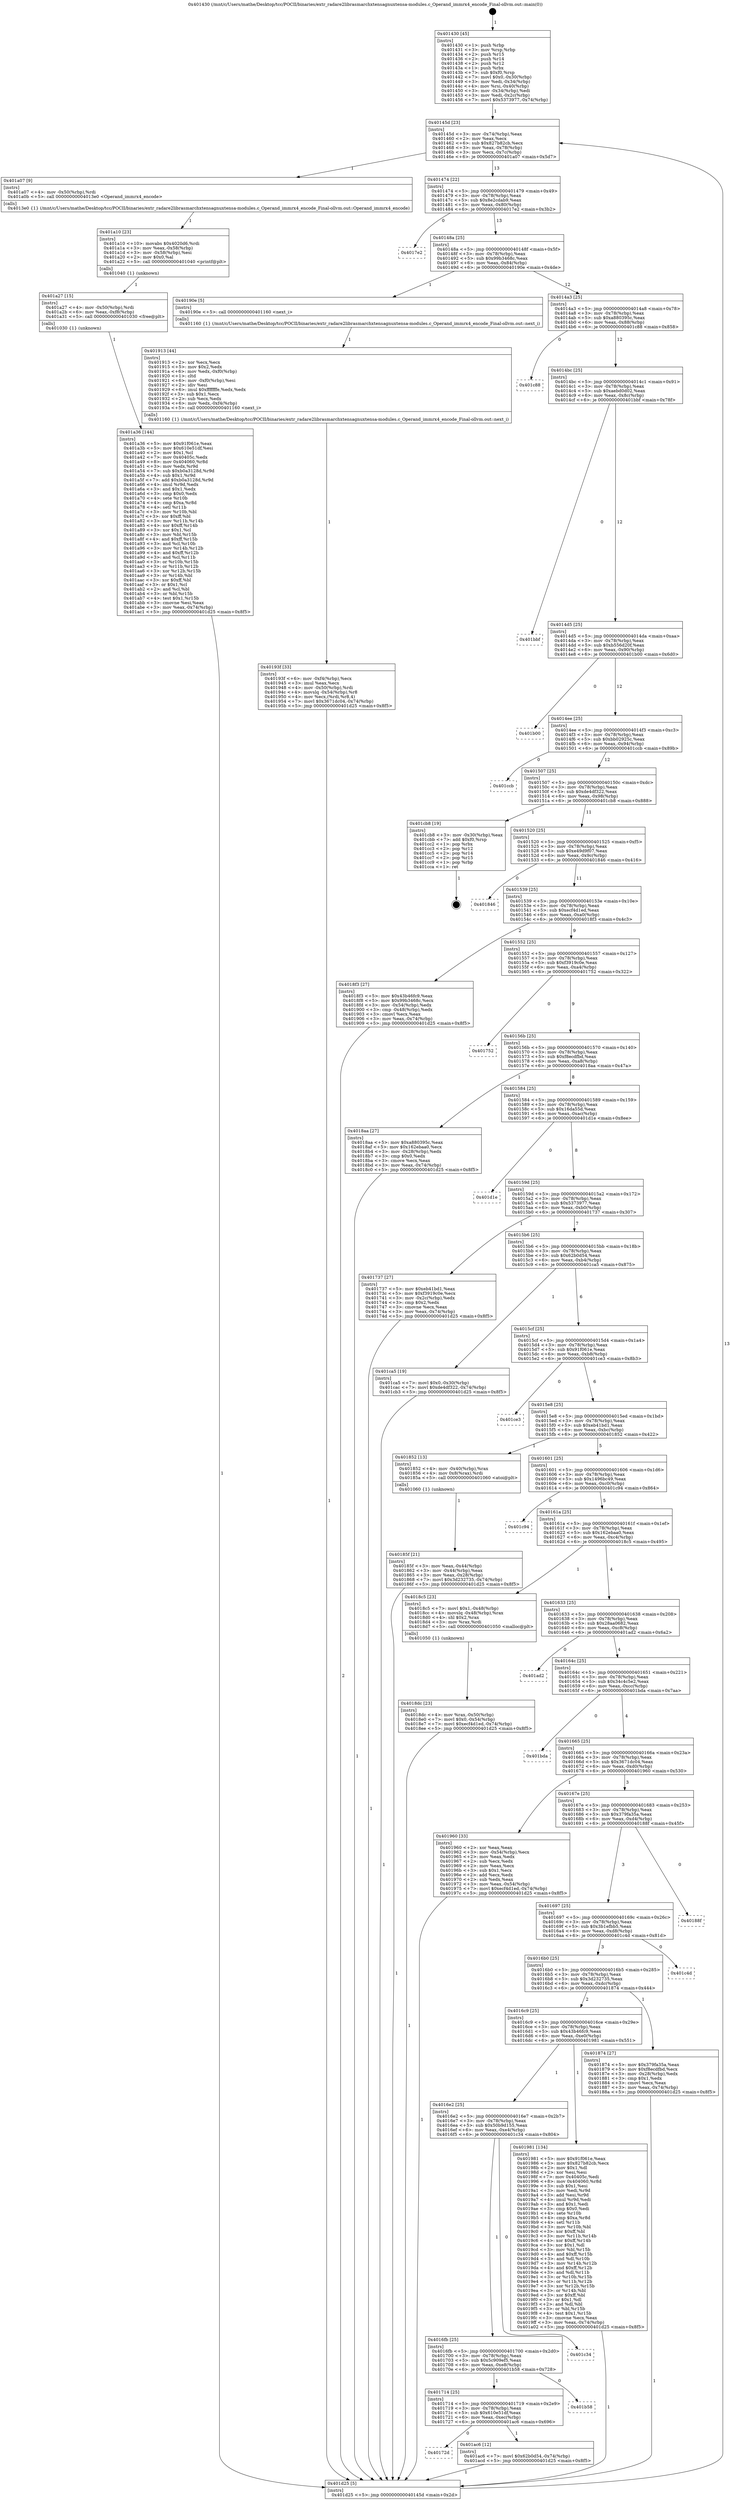 digraph "0x401430" {
  label = "0x401430 (/mnt/c/Users/mathe/Desktop/tcc/POCII/binaries/extr_radare2librasmarchxtensagnuxtensa-modules.c_Operand_immrx4_encode_Final-ollvm.out::main(0))"
  labelloc = "t"
  node[shape=record]

  Entry [label="",width=0.3,height=0.3,shape=circle,fillcolor=black,style=filled]
  "0x40145d" [label="{
     0x40145d [23]\l
     | [instrs]\l
     &nbsp;&nbsp;0x40145d \<+3\>: mov -0x74(%rbp),%eax\l
     &nbsp;&nbsp;0x401460 \<+2\>: mov %eax,%ecx\l
     &nbsp;&nbsp;0x401462 \<+6\>: sub $0x827b82cb,%ecx\l
     &nbsp;&nbsp;0x401468 \<+3\>: mov %eax,-0x78(%rbp)\l
     &nbsp;&nbsp;0x40146b \<+3\>: mov %ecx,-0x7c(%rbp)\l
     &nbsp;&nbsp;0x40146e \<+6\>: je 0000000000401a07 \<main+0x5d7\>\l
  }"]
  "0x401a07" [label="{
     0x401a07 [9]\l
     | [instrs]\l
     &nbsp;&nbsp;0x401a07 \<+4\>: mov -0x50(%rbp),%rdi\l
     &nbsp;&nbsp;0x401a0b \<+5\>: call 00000000004013e0 \<Operand_immrx4_encode\>\l
     | [calls]\l
     &nbsp;&nbsp;0x4013e0 \{1\} (/mnt/c/Users/mathe/Desktop/tcc/POCII/binaries/extr_radare2librasmarchxtensagnuxtensa-modules.c_Operand_immrx4_encode_Final-ollvm.out::Operand_immrx4_encode)\l
  }"]
  "0x401474" [label="{
     0x401474 [22]\l
     | [instrs]\l
     &nbsp;&nbsp;0x401474 \<+5\>: jmp 0000000000401479 \<main+0x49\>\l
     &nbsp;&nbsp;0x401479 \<+3\>: mov -0x78(%rbp),%eax\l
     &nbsp;&nbsp;0x40147c \<+5\>: sub $0x8e2cdab9,%eax\l
     &nbsp;&nbsp;0x401481 \<+3\>: mov %eax,-0x80(%rbp)\l
     &nbsp;&nbsp;0x401484 \<+6\>: je 00000000004017e2 \<main+0x3b2\>\l
  }"]
  Exit [label="",width=0.3,height=0.3,shape=circle,fillcolor=black,style=filled,peripheries=2]
  "0x4017e2" [label="{
     0x4017e2\l
  }", style=dashed]
  "0x40148a" [label="{
     0x40148a [25]\l
     | [instrs]\l
     &nbsp;&nbsp;0x40148a \<+5\>: jmp 000000000040148f \<main+0x5f\>\l
     &nbsp;&nbsp;0x40148f \<+3\>: mov -0x78(%rbp),%eax\l
     &nbsp;&nbsp;0x401492 \<+5\>: sub $0x99b3468c,%eax\l
     &nbsp;&nbsp;0x401497 \<+6\>: mov %eax,-0x84(%rbp)\l
     &nbsp;&nbsp;0x40149d \<+6\>: je 000000000040190e \<main+0x4de\>\l
  }"]
  "0x40172d" [label="{
     0x40172d\l
  }", style=dashed]
  "0x40190e" [label="{
     0x40190e [5]\l
     | [instrs]\l
     &nbsp;&nbsp;0x40190e \<+5\>: call 0000000000401160 \<next_i\>\l
     | [calls]\l
     &nbsp;&nbsp;0x401160 \{1\} (/mnt/c/Users/mathe/Desktop/tcc/POCII/binaries/extr_radare2librasmarchxtensagnuxtensa-modules.c_Operand_immrx4_encode_Final-ollvm.out::next_i)\l
  }"]
  "0x4014a3" [label="{
     0x4014a3 [25]\l
     | [instrs]\l
     &nbsp;&nbsp;0x4014a3 \<+5\>: jmp 00000000004014a8 \<main+0x78\>\l
     &nbsp;&nbsp;0x4014a8 \<+3\>: mov -0x78(%rbp),%eax\l
     &nbsp;&nbsp;0x4014ab \<+5\>: sub $0xa880395c,%eax\l
     &nbsp;&nbsp;0x4014b0 \<+6\>: mov %eax,-0x88(%rbp)\l
     &nbsp;&nbsp;0x4014b6 \<+6\>: je 0000000000401c88 \<main+0x858\>\l
  }"]
  "0x401ac6" [label="{
     0x401ac6 [12]\l
     | [instrs]\l
     &nbsp;&nbsp;0x401ac6 \<+7\>: movl $0x62b0d54,-0x74(%rbp)\l
     &nbsp;&nbsp;0x401acd \<+5\>: jmp 0000000000401d25 \<main+0x8f5\>\l
  }"]
  "0x401c88" [label="{
     0x401c88\l
  }", style=dashed]
  "0x4014bc" [label="{
     0x4014bc [25]\l
     | [instrs]\l
     &nbsp;&nbsp;0x4014bc \<+5\>: jmp 00000000004014c1 \<main+0x91\>\l
     &nbsp;&nbsp;0x4014c1 \<+3\>: mov -0x78(%rbp),%eax\l
     &nbsp;&nbsp;0x4014c4 \<+5\>: sub $0xaebd0d02,%eax\l
     &nbsp;&nbsp;0x4014c9 \<+6\>: mov %eax,-0x8c(%rbp)\l
     &nbsp;&nbsp;0x4014cf \<+6\>: je 0000000000401bbf \<main+0x78f\>\l
  }"]
  "0x401714" [label="{
     0x401714 [25]\l
     | [instrs]\l
     &nbsp;&nbsp;0x401714 \<+5\>: jmp 0000000000401719 \<main+0x2e9\>\l
     &nbsp;&nbsp;0x401719 \<+3\>: mov -0x78(%rbp),%eax\l
     &nbsp;&nbsp;0x40171c \<+5\>: sub $0x610e51df,%eax\l
     &nbsp;&nbsp;0x401721 \<+6\>: mov %eax,-0xec(%rbp)\l
     &nbsp;&nbsp;0x401727 \<+6\>: je 0000000000401ac6 \<main+0x696\>\l
  }"]
  "0x401bbf" [label="{
     0x401bbf\l
  }", style=dashed]
  "0x4014d5" [label="{
     0x4014d5 [25]\l
     | [instrs]\l
     &nbsp;&nbsp;0x4014d5 \<+5\>: jmp 00000000004014da \<main+0xaa\>\l
     &nbsp;&nbsp;0x4014da \<+3\>: mov -0x78(%rbp),%eax\l
     &nbsp;&nbsp;0x4014dd \<+5\>: sub $0xb556d20f,%eax\l
     &nbsp;&nbsp;0x4014e2 \<+6\>: mov %eax,-0x90(%rbp)\l
     &nbsp;&nbsp;0x4014e8 \<+6\>: je 0000000000401b00 \<main+0x6d0\>\l
  }"]
  "0x401b58" [label="{
     0x401b58\l
  }", style=dashed]
  "0x401b00" [label="{
     0x401b00\l
  }", style=dashed]
  "0x4014ee" [label="{
     0x4014ee [25]\l
     | [instrs]\l
     &nbsp;&nbsp;0x4014ee \<+5\>: jmp 00000000004014f3 \<main+0xc3\>\l
     &nbsp;&nbsp;0x4014f3 \<+3\>: mov -0x78(%rbp),%eax\l
     &nbsp;&nbsp;0x4014f6 \<+5\>: sub $0xbb02925c,%eax\l
     &nbsp;&nbsp;0x4014fb \<+6\>: mov %eax,-0x94(%rbp)\l
     &nbsp;&nbsp;0x401501 \<+6\>: je 0000000000401ccb \<main+0x89b\>\l
  }"]
  "0x4016fb" [label="{
     0x4016fb [25]\l
     | [instrs]\l
     &nbsp;&nbsp;0x4016fb \<+5\>: jmp 0000000000401700 \<main+0x2d0\>\l
     &nbsp;&nbsp;0x401700 \<+3\>: mov -0x78(%rbp),%eax\l
     &nbsp;&nbsp;0x401703 \<+5\>: sub $0x5c909ef5,%eax\l
     &nbsp;&nbsp;0x401708 \<+6\>: mov %eax,-0xe8(%rbp)\l
     &nbsp;&nbsp;0x40170e \<+6\>: je 0000000000401b58 \<main+0x728\>\l
  }"]
  "0x401ccb" [label="{
     0x401ccb\l
  }", style=dashed]
  "0x401507" [label="{
     0x401507 [25]\l
     | [instrs]\l
     &nbsp;&nbsp;0x401507 \<+5\>: jmp 000000000040150c \<main+0xdc\>\l
     &nbsp;&nbsp;0x40150c \<+3\>: mov -0x78(%rbp),%eax\l
     &nbsp;&nbsp;0x40150f \<+5\>: sub $0xde4df322,%eax\l
     &nbsp;&nbsp;0x401514 \<+6\>: mov %eax,-0x98(%rbp)\l
     &nbsp;&nbsp;0x40151a \<+6\>: je 0000000000401cb8 \<main+0x888\>\l
  }"]
  "0x401c34" [label="{
     0x401c34\l
  }", style=dashed]
  "0x401cb8" [label="{
     0x401cb8 [19]\l
     | [instrs]\l
     &nbsp;&nbsp;0x401cb8 \<+3\>: mov -0x30(%rbp),%eax\l
     &nbsp;&nbsp;0x401cbb \<+7\>: add $0xf0,%rsp\l
     &nbsp;&nbsp;0x401cc2 \<+1\>: pop %rbx\l
     &nbsp;&nbsp;0x401cc3 \<+2\>: pop %r12\l
     &nbsp;&nbsp;0x401cc5 \<+2\>: pop %r14\l
     &nbsp;&nbsp;0x401cc7 \<+2\>: pop %r15\l
     &nbsp;&nbsp;0x401cc9 \<+1\>: pop %rbp\l
     &nbsp;&nbsp;0x401cca \<+1\>: ret\l
  }"]
  "0x401520" [label="{
     0x401520 [25]\l
     | [instrs]\l
     &nbsp;&nbsp;0x401520 \<+5\>: jmp 0000000000401525 \<main+0xf5\>\l
     &nbsp;&nbsp;0x401525 \<+3\>: mov -0x78(%rbp),%eax\l
     &nbsp;&nbsp;0x401528 \<+5\>: sub $0xe49d9f07,%eax\l
     &nbsp;&nbsp;0x40152d \<+6\>: mov %eax,-0x9c(%rbp)\l
     &nbsp;&nbsp;0x401533 \<+6\>: je 0000000000401846 \<main+0x416\>\l
  }"]
  "0x401a36" [label="{
     0x401a36 [144]\l
     | [instrs]\l
     &nbsp;&nbsp;0x401a36 \<+5\>: mov $0x91f061e,%eax\l
     &nbsp;&nbsp;0x401a3b \<+5\>: mov $0x610e51df,%esi\l
     &nbsp;&nbsp;0x401a40 \<+2\>: mov $0x1,%cl\l
     &nbsp;&nbsp;0x401a42 \<+7\>: mov 0x40405c,%edx\l
     &nbsp;&nbsp;0x401a49 \<+8\>: mov 0x404060,%r8d\l
     &nbsp;&nbsp;0x401a51 \<+3\>: mov %edx,%r9d\l
     &nbsp;&nbsp;0x401a54 \<+7\>: sub $0xb0a3128d,%r9d\l
     &nbsp;&nbsp;0x401a5b \<+4\>: sub $0x1,%r9d\l
     &nbsp;&nbsp;0x401a5f \<+7\>: add $0xb0a3128d,%r9d\l
     &nbsp;&nbsp;0x401a66 \<+4\>: imul %r9d,%edx\l
     &nbsp;&nbsp;0x401a6a \<+3\>: and $0x1,%edx\l
     &nbsp;&nbsp;0x401a6d \<+3\>: cmp $0x0,%edx\l
     &nbsp;&nbsp;0x401a70 \<+4\>: sete %r10b\l
     &nbsp;&nbsp;0x401a74 \<+4\>: cmp $0xa,%r8d\l
     &nbsp;&nbsp;0x401a78 \<+4\>: setl %r11b\l
     &nbsp;&nbsp;0x401a7c \<+3\>: mov %r10b,%bl\l
     &nbsp;&nbsp;0x401a7f \<+3\>: xor $0xff,%bl\l
     &nbsp;&nbsp;0x401a82 \<+3\>: mov %r11b,%r14b\l
     &nbsp;&nbsp;0x401a85 \<+4\>: xor $0xff,%r14b\l
     &nbsp;&nbsp;0x401a89 \<+3\>: xor $0x1,%cl\l
     &nbsp;&nbsp;0x401a8c \<+3\>: mov %bl,%r15b\l
     &nbsp;&nbsp;0x401a8f \<+4\>: and $0xff,%r15b\l
     &nbsp;&nbsp;0x401a93 \<+3\>: and %cl,%r10b\l
     &nbsp;&nbsp;0x401a96 \<+3\>: mov %r14b,%r12b\l
     &nbsp;&nbsp;0x401a99 \<+4\>: and $0xff,%r12b\l
     &nbsp;&nbsp;0x401a9d \<+3\>: and %cl,%r11b\l
     &nbsp;&nbsp;0x401aa0 \<+3\>: or %r10b,%r15b\l
     &nbsp;&nbsp;0x401aa3 \<+3\>: or %r11b,%r12b\l
     &nbsp;&nbsp;0x401aa6 \<+3\>: xor %r12b,%r15b\l
     &nbsp;&nbsp;0x401aa9 \<+3\>: or %r14b,%bl\l
     &nbsp;&nbsp;0x401aac \<+3\>: xor $0xff,%bl\l
     &nbsp;&nbsp;0x401aaf \<+3\>: or $0x1,%cl\l
     &nbsp;&nbsp;0x401ab2 \<+2\>: and %cl,%bl\l
     &nbsp;&nbsp;0x401ab4 \<+3\>: or %bl,%r15b\l
     &nbsp;&nbsp;0x401ab7 \<+4\>: test $0x1,%r15b\l
     &nbsp;&nbsp;0x401abb \<+3\>: cmovne %esi,%eax\l
     &nbsp;&nbsp;0x401abe \<+3\>: mov %eax,-0x74(%rbp)\l
     &nbsp;&nbsp;0x401ac1 \<+5\>: jmp 0000000000401d25 \<main+0x8f5\>\l
  }"]
  "0x401846" [label="{
     0x401846\l
  }", style=dashed]
  "0x401539" [label="{
     0x401539 [25]\l
     | [instrs]\l
     &nbsp;&nbsp;0x401539 \<+5\>: jmp 000000000040153e \<main+0x10e\>\l
     &nbsp;&nbsp;0x40153e \<+3\>: mov -0x78(%rbp),%eax\l
     &nbsp;&nbsp;0x401541 \<+5\>: sub $0xecf4d1ed,%eax\l
     &nbsp;&nbsp;0x401546 \<+6\>: mov %eax,-0xa0(%rbp)\l
     &nbsp;&nbsp;0x40154c \<+6\>: je 00000000004018f3 \<main+0x4c3\>\l
  }"]
  "0x401a27" [label="{
     0x401a27 [15]\l
     | [instrs]\l
     &nbsp;&nbsp;0x401a27 \<+4\>: mov -0x50(%rbp),%rdi\l
     &nbsp;&nbsp;0x401a2b \<+6\>: mov %eax,-0xf8(%rbp)\l
     &nbsp;&nbsp;0x401a31 \<+5\>: call 0000000000401030 \<free@plt\>\l
     | [calls]\l
     &nbsp;&nbsp;0x401030 \{1\} (unknown)\l
  }"]
  "0x4018f3" [label="{
     0x4018f3 [27]\l
     | [instrs]\l
     &nbsp;&nbsp;0x4018f3 \<+5\>: mov $0x43b46fc9,%eax\l
     &nbsp;&nbsp;0x4018f8 \<+5\>: mov $0x99b3468c,%ecx\l
     &nbsp;&nbsp;0x4018fd \<+3\>: mov -0x54(%rbp),%edx\l
     &nbsp;&nbsp;0x401900 \<+3\>: cmp -0x48(%rbp),%edx\l
     &nbsp;&nbsp;0x401903 \<+3\>: cmovl %ecx,%eax\l
     &nbsp;&nbsp;0x401906 \<+3\>: mov %eax,-0x74(%rbp)\l
     &nbsp;&nbsp;0x401909 \<+5\>: jmp 0000000000401d25 \<main+0x8f5\>\l
  }"]
  "0x401552" [label="{
     0x401552 [25]\l
     | [instrs]\l
     &nbsp;&nbsp;0x401552 \<+5\>: jmp 0000000000401557 \<main+0x127\>\l
     &nbsp;&nbsp;0x401557 \<+3\>: mov -0x78(%rbp),%eax\l
     &nbsp;&nbsp;0x40155a \<+5\>: sub $0xf3919c0e,%eax\l
     &nbsp;&nbsp;0x40155f \<+6\>: mov %eax,-0xa4(%rbp)\l
     &nbsp;&nbsp;0x401565 \<+6\>: je 0000000000401752 \<main+0x322\>\l
  }"]
  "0x401a10" [label="{
     0x401a10 [23]\l
     | [instrs]\l
     &nbsp;&nbsp;0x401a10 \<+10\>: movabs $0x4020d6,%rdi\l
     &nbsp;&nbsp;0x401a1a \<+3\>: mov %eax,-0x58(%rbp)\l
     &nbsp;&nbsp;0x401a1d \<+3\>: mov -0x58(%rbp),%esi\l
     &nbsp;&nbsp;0x401a20 \<+2\>: mov $0x0,%al\l
     &nbsp;&nbsp;0x401a22 \<+5\>: call 0000000000401040 \<printf@plt\>\l
     | [calls]\l
     &nbsp;&nbsp;0x401040 \{1\} (unknown)\l
  }"]
  "0x401752" [label="{
     0x401752\l
  }", style=dashed]
  "0x40156b" [label="{
     0x40156b [25]\l
     | [instrs]\l
     &nbsp;&nbsp;0x40156b \<+5\>: jmp 0000000000401570 \<main+0x140\>\l
     &nbsp;&nbsp;0x401570 \<+3\>: mov -0x78(%rbp),%eax\l
     &nbsp;&nbsp;0x401573 \<+5\>: sub $0xf8ecdfbd,%eax\l
     &nbsp;&nbsp;0x401578 \<+6\>: mov %eax,-0xa8(%rbp)\l
     &nbsp;&nbsp;0x40157e \<+6\>: je 00000000004018aa \<main+0x47a\>\l
  }"]
  "0x4016e2" [label="{
     0x4016e2 [25]\l
     | [instrs]\l
     &nbsp;&nbsp;0x4016e2 \<+5\>: jmp 00000000004016e7 \<main+0x2b7\>\l
     &nbsp;&nbsp;0x4016e7 \<+3\>: mov -0x78(%rbp),%eax\l
     &nbsp;&nbsp;0x4016ea \<+5\>: sub $0x50b9d155,%eax\l
     &nbsp;&nbsp;0x4016ef \<+6\>: mov %eax,-0xe4(%rbp)\l
     &nbsp;&nbsp;0x4016f5 \<+6\>: je 0000000000401c34 \<main+0x804\>\l
  }"]
  "0x4018aa" [label="{
     0x4018aa [27]\l
     | [instrs]\l
     &nbsp;&nbsp;0x4018aa \<+5\>: mov $0xa880395c,%eax\l
     &nbsp;&nbsp;0x4018af \<+5\>: mov $0x162ebaa0,%ecx\l
     &nbsp;&nbsp;0x4018b4 \<+3\>: mov -0x28(%rbp),%edx\l
     &nbsp;&nbsp;0x4018b7 \<+3\>: cmp $0x0,%edx\l
     &nbsp;&nbsp;0x4018ba \<+3\>: cmove %ecx,%eax\l
     &nbsp;&nbsp;0x4018bd \<+3\>: mov %eax,-0x74(%rbp)\l
     &nbsp;&nbsp;0x4018c0 \<+5\>: jmp 0000000000401d25 \<main+0x8f5\>\l
  }"]
  "0x401584" [label="{
     0x401584 [25]\l
     | [instrs]\l
     &nbsp;&nbsp;0x401584 \<+5\>: jmp 0000000000401589 \<main+0x159\>\l
     &nbsp;&nbsp;0x401589 \<+3\>: mov -0x78(%rbp),%eax\l
     &nbsp;&nbsp;0x40158c \<+5\>: sub $0x16da55d,%eax\l
     &nbsp;&nbsp;0x401591 \<+6\>: mov %eax,-0xac(%rbp)\l
     &nbsp;&nbsp;0x401597 \<+6\>: je 0000000000401d1e \<main+0x8ee\>\l
  }"]
  "0x401981" [label="{
     0x401981 [134]\l
     | [instrs]\l
     &nbsp;&nbsp;0x401981 \<+5\>: mov $0x91f061e,%eax\l
     &nbsp;&nbsp;0x401986 \<+5\>: mov $0x827b82cb,%ecx\l
     &nbsp;&nbsp;0x40198b \<+2\>: mov $0x1,%dl\l
     &nbsp;&nbsp;0x40198d \<+2\>: xor %esi,%esi\l
     &nbsp;&nbsp;0x40198f \<+7\>: mov 0x40405c,%edi\l
     &nbsp;&nbsp;0x401996 \<+8\>: mov 0x404060,%r8d\l
     &nbsp;&nbsp;0x40199e \<+3\>: sub $0x1,%esi\l
     &nbsp;&nbsp;0x4019a1 \<+3\>: mov %edi,%r9d\l
     &nbsp;&nbsp;0x4019a4 \<+3\>: add %esi,%r9d\l
     &nbsp;&nbsp;0x4019a7 \<+4\>: imul %r9d,%edi\l
     &nbsp;&nbsp;0x4019ab \<+3\>: and $0x1,%edi\l
     &nbsp;&nbsp;0x4019ae \<+3\>: cmp $0x0,%edi\l
     &nbsp;&nbsp;0x4019b1 \<+4\>: sete %r10b\l
     &nbsp;&nbsp;0x4019b5 \<+4\>: cmp $0xa,%r8d\l
     &nbsp;&nbsp;0x4019b9 \<+4\>: setl %r11b\l
     &nbsp;&nbsp;0x4019bd \<+3\>: mov %r10b,%bl\l
     &nbsp;&nbsp;0x4019c0 \<+3\>: xor $0xff,%bl\l
     &nbsp;&nbsp;0x4019c3 \<+3\>: mov %r11b,%r14b\l
     &nbsp;&nbsp;0x4019c6 \<+4\>: xor $0xff,%r14b\l
     &nbsp;&nbsp;0x4019ca \<+3\>: xor $0x1,%dl\l
     &nbsp;&nbsp;0x4019cd \<+3\>: mov %bl,%r15b\l
     &nbsp;&nbsp;0x4019d0 \<+4\>: and $0xff,%r15b\l
     &nbsp;&nbsp;0x4019d4 \<+3\>: and %dl,%r10b\l
     &nbsp;&nbsp;0x4019d7 \<+3\>: mov %r14b,%r12b\l
     &nbsp;&nbsp;0x4019da \<+4\>: and $0xff,%r12b\l
     &nbsp;&nbsp;0x4019de \<+3\>: and %dl,%r11b\l
     &nbsp;&nbsp;0x4019e1 \<+3\>: or %r10b,%r15b\l
     &nbsp;&nbsp;0x4019e4 \<+3\>: or %r11b,%r12b\l
     &nbsp;&nbsp;0x4019e7 \<+3\>: xor %r12b,%r15b\l
     &nbsp;&nbsp;0x4019ea \<+3\>: or %r14b,%bl\l
     &nbsp;&nbsp;0x4019ed \<+3\>: xor $0xff,%bl\l
     &nbsp;&nbsp;0x4019f0 \<+3\>: or $0x1,%dl\l
     &nbsp;&nbsp;0x4019f3 \<+2\>: and %dl,%bl\l
     &nbsp;&nbsp;0x4019f5 \<+3\>: or %bl,%r15b\l
     &nbsp;&nbsp;0x4019f8 \<+4\>: test $0x1,%r15b\l
     &nbsp;&nbsp;0x4019fc \<+3\>: cmovne %ecx,%eax\l
     &nbsp;&nbsp;0x4019ff \<+3\>: mov %eax,-0x74(%rbp)\l
     &nbsp;&nbsp;0x401a02 \<+5\>: jmp 0000000000401d25 \<main+0x8f5\>\l
  }"]
  "0x401d1e" [label="{
     0x401d1e\l
  }", style=dashed]
  "0x40159d" [label="{
     0x40159d [25]\l
     | [instrs]\l
     &nbsp;&nbsp;0x40159d \<+5\>: jmp 00000000004015a2 \<main+0x172\>\l
     &nbsp;&nbsp;0x4015a2 \<+3\>: mov -0x78(%rbp),%eax\l
     &nbsp;&nbsp;0x4015a5 \<+5\>: sub $0x5373977,%eax\l
     &nbsp;&nbsp;0x4015aa \<+6\>: mov %eax,-0xb0(%rbp)\l
     &nbsp;&nbsp;0x4015b0 \<+6\>: je 0000000000401737 \<main+0x307\>\l
  }"]
  "0x40193f" [label="{
     0x40193f [33]\l
     | [instrs]\l
     &nbsp;&nbsp;0x40193f \<+6\>: mov -0xf4(%rbp),%ecx\l
     &nbsp;&nbsp;0x401945 \<+3\>: imul %eax,%ecx\l
     &nbsp;&nbsp;0x401948 \<+4\>: mov -0x50(%rbp),%rdi\l
     &nbsp;&nbsp;0x40194c \<+4\>: movslq -0x54(%rbp),%r8\l
     &nbsp;&nbsp;0x401950 \<+4\>: mov %ecx,(%rdi,%r8,4)\l
     &nbsp;&nbsp;0x401954 \<+7\>: movl $0x3671dc04,-0x74(%rbp)\l
     &nbsp;&nbsp;0x40195b \<+5\>: jmp 0000000000401d25 \<main+0x8f5\>\l
  }"]
  "0x401737" [label="{
     0x401737 [27]\l
     | [instrs]\l
     &nbsp;&nbsp;0x401737 \<+5\>: mov $0xeb41bd1,%eax\l
     &nbsp;&nbsp;0x40173c \<+5\>: mov $0xf3919c0e,%ecx\l
     &nbsp;&nbsp;0x401741 \<+3\>: mov -0x2c(%rbp),%edx\l
     &nbsp;&nbsp;0x401744 \<+3\>: cmp $0x2,%edx\l
     &nbsp;&nbsp;0x401747 \<+3\>: cmovne %ecx,%eax\l
     &nbsp;&nbsp;0x40174a \<+3\>: mov %eax,-0x74(%rbp)\l
     &nbsp;&nbsp;0x40174d \<+5\>: jmp 0000000000401d25 \<main+0x8f5\>\l
  }"]
  "0x4015b6" [label="{
     0x4015b6 [25]\l
     | [instrs]\l
     &nbsp;&nbsp;0x4015b6 \<+5\>: jmp 00000000004015bb \<main+0x18b\>\l
     &nbsp;&nbsp;0x4015bb \<+3\>: mov -0x78(%rbp),%eax\l
     &nbsp;&nbsp;0x4015be \<+5\>: sub $0x62b0d54,%eax\l
     &nbsp;&nbsp;0x4015c3 \<+6\>: mov %eax,-0xb4(%rbp)\l
     &nbsp;&nbsp;0x4015c9 \<+6\>: je 0000000000401ca5 \<main+0x875\>\l
  }"]
  "0x401d25" [label="{
     0x401d25 [5]\l
     | [instrs]\l
     &nbsp;&nbsp;0x401d25 \<+5\>: jmp 000000000040145d \<main+0x2d\>\l
  }"]
  "0x401430" [label="{
     0x401430 [45]\l
     | [instrs]\l
     &nbsp;&nbsp;0x401430 \<+1\>: push %rbp\l
     &nbsp;&nbsp;0x401431 \<+3\>: mov %rsp,%rbp\l
     &nbsp;&nbsp;0x401434 \<+2\>: push %r15\l
     &nbsp;&nbsp;0x401436 \<+2\>: push %r14\l
     &nbsp;&nbsp;0x401438 \<+2\>: push %r12\l
     &nbsp;&nbsp;0x40143a \<+1\>: push %rbx\l
     &nbsp;&nbsp;0x40143b \<+7\>: sub $0xf0,%rsp\l
     &nbsp;&nbsp;0x401442 \<+7\>: movl $0x0,-0x30(%rbp)\l
     &nbsp;&nbsp;0x401449 \<+3\>: mov %edi,-0x34(%rbp)\l
     &nbsp;&nbsp;0x40144c \<+4\>: mov %rsi,-0x40(%rbp)\l
     &nbsp;&nbsp;0x401450 \<+3\>: mov -0x34(%rbp),%edi\l
     &nbsp;&nbsp;0x401453 \<+3\>: mov %edi,-0x2c(%rbp)\l
     &nbsp;&nbsp;0x401456 \<+7\>: movl $0x5373977,-0x74(%rbp)\l
  }"]
  "0x401913" [label="{
     0x401913 [44]\l
     | [instrs]\l
     &nbsp;&nbsp;0x401913 \<+2\>: xor %ecx,%ecx\l
     &nbsp;&nbsp;0x401915 \<+5\>: mov $0x2,%edx\l
     &nbsp;&nbsp;0x40191a \<+6\>: mov %edx,-0xf0(%rbp)\l
     &nbsp;&nbsp;0x401920 \<+1\>: cltd\l
     &nbsp;&nbsp;0x401921 \<+6\>: mov -0xf0(%rbp),%esi\l
     &nbsp;&nbsp;0x401927 \<+2\>: idiv %esi\l
     &nbsp;&nbsp;0x401929 \<+6\>: imul $0xfffffffe,%edx,%edx\l
     &nbsp;&nbsp;0x40192f \<+3\>: sub $0x1,%ecx\l
     &nbsp;&nbsp;0x401932 \<+2\>: sub %ecx,%edx\l
     &nbsp;&nbsp;0x401934 \<+6\>: mov %edx,-0xf4(%rbp)\l
     &nbsp;&nbsp;0x40193a \<+5\>: call 0000000000401160 \<next_i\>\l
     | [calls]\l
     &nbsp;&nbsp;0x401160 \{1\} (/mnt/c/Users/mathe/Desktop/tcc/POCII/binaries/extr_radare2librasmarchxtensagnuxtensa-modules.c_Operand_immrx4_encode_Final-ollvm.out::next_i)\l
  }"]
  "0x401ca5" [label="{
     0x401ca5 [19]\l
     | [instrs]\l
     &nbsp;&nbsp;0x401ca5 \<+7\>: movl $0x0,-0x30(%rbp)\l
     &nbsp;&nbsp;0x401cac \<+7\>: movl $0xde4df322,-0x74(%rbp)\l
     &nbsp;&nbsp;0x401cb3 \<+5\>: jmp 0000000000401d25 \<main+0x8f5\>\l
  }"]
  "0x4015cf" [label="{
     0x4015cf [25]\l
     | [instrs]\l
     &nbsp;&nbsp;0x4015cf \<+5\>: jmp 00000000004015d4 \<main+0x1a4\>\l
     &nbsp;&nbsp;0x4015d4 \<+3\>: mov -0x78(%rbp),%eax\l
     &nbsp;&nbsp;0x4015d7 \<+5\>: sub $0x91f061e,%eax\l
     &nbsp;&nbsp;0x4015dc \<+6\>: mov %eax,-0xb8(%rbp)\l
     &nbsp;&nbsp;0x4015e2 \<+6\>: je 0000000000401ce3 \<main+0x8b3\>\l
  }"]
  "0x4018dc" [label="{
     0x4018dc [23]\l
     | [instrs]\l
     &nbsp;&nbsp;0x4018dc \<+4\>: mov %rax,-0x50(%rbp)\l
     &nbsp;&nbsp;0x4018e0 \<+7\>: movl $0x0,-0x54(%rbp)\l
     &nbsp;&nbsp;0x4018e7 \<+7\>: movl $0xecf4d1ed,-0x74(%rbp)\l
     &nbsp;&nbsp;0x4018ee \<+5\>: jmp 0000000000401d25 \<main+0x8f5\>\l
  }"]
  "0x401ce3" [label="{
     0x401ce3\l
  }", style=dashed]
  "0x4015e8" [label="{
     0x4015e8 [25]\l
     | [instrs]\l
     &nbsp;&nbsp;0x4015e8 \<+5\>: jmp 00000000004015ed \<main+0x1bd\>\l
     &nbsp;&nbsp;0x4015ed \<+3\>: mov -0x78(%rbp),%eax\l
     &nbsp;&nbsp;0x4015f0 \<+5\>: sub $0xeb41bd1,%eax\l
     &nbsp;&nbsp;0x4015f5 \<+6\>: mov %eax,-0xbc(%rbp)\l
     &nbsp;&nbsp;0x4015fb \<+6\>: je 0000000000401852 \<main+0x422\>\l
  }"]
  "0x4016c9" [label="{
     0x4016c9 [25]\l
     | [instrs]\l
     &nbsp;&nbsp;0x4016c9 \<+5\>: jmp 00000000004016ce \<main+0x29e\>\l
     &nbsp;&nbsp;0x4016ce \<+3\>: mov -0x78(%rbp),%eax\l
     &nbsp;&nbsp;0x4016d1 \<+5\>: sub $0x43b46fc9,%eax\l
     &nbsp;&nbsp;0x4016d6 \<+6\>: mov %eax,-0xe0(%rbp)\l
     &nbsp;&nbsp;0x4016dc \<+6\>: je 0000000000401981 \<main+0x551\>\l
  }"]
  "0x401852" [label="{
     0x401852 [13]\l
     | [instrs]\l
     &nbsp;&nbsp;0x401852 \<+4\>: mov -0x40(%rbp),%rax\l
     &nbsp;&nbsp;0x401856 \<+4\>: mov 0x8(%rax),%rdi\l
     &nbsp;&nbsp;0x40185a \<+5\>: call 0000000000401060 \<atoi@plt\>\l
     | [calls]\l
     &nbsp;&nbsp;0x401060 \{1\} (unknown)\l
  }"]
  "0x401601" [label="{
     0x401601 [25]\l
     | [instrs]\l
     &nbsp;&nbsp;0x401601 \<+5\>: jmp 0000000000401606 \<main+0x1d6\>\l
     &nbsp;&nbsp;0x401606 \<+3\>: mov -0x78(%rbp),%eax\l
     &nbsp;&nbsp;0x401609 \<+5\>: sub $0x1496bc49,%eax\l
     &nbsp;&nbsp;0x40160e \<+6\>: mov %eax,-0xc0(%rbp)\l
     &nbsp;&nbsp;0x401614 \<+6\>: je 0000000000401c94 \<main+0x864\>\l
  }"]
  "0x40185f" [label="{
     0x40185f [21]\l
     | [instrs]\l
     &nbsp;&nbsp;0x40185f \<+3\>: mov %eax,-0x44(%rbp)\l
     &nbsp;&nbsp;0x401862 \<+3\>: mov -0x44(%rbp),%eax\l
     &nbsp;&nbsp;0x401865 \<+3\>: mov %eax,-0x28(%rbp)\l
     &nbsp;&nbsp;0x401868 \<+7\>: movl $0x3d232735,-0x74(%rbp)\l
     &nbsp;&nbsp;0x40186f \<+5\>: jmp 0000000000401d25 \<main+0x8f5\>\l
  }"]
  "0x401874" [label="{
     0x401874 [27]\l
     | [instrs]\l
     &nbsp;&nbsp;0x401874 \<+5\>: mov $0x379fa35a,%eax\l
     &nbsp;&nbsp;0x401879 \<+5\>: mov $0xf8ecdfbd,%ecx\l
     &nbsp;&nbsp;0x40187e \<+3\>: mov -0x28(%rbp),%edx\l
     &nbsp;&nbsp;0x401881 \<+3\>: cmp $0x1,%edx\l
     &nbsp;&nbsp;0x401884 \<+3\>: cmovl %ecx,%eax\l
     &nbsp;&nbsp;0x401887 \<+3\>: mov %eax,-0x74(%rbp)\l
     &nbsp;&nbsp;0x40188a \<+5\>: jmp 0000000000401d25 \<main+0x8f5\>\l
  }"]
  "0x401c94" [label="{
     0x401c94\l
  }", style=dashed]
  "0x40161a" [label="{
     0x40161a [25]\l
     | [instrs]\l
     &nbsp;&nbsp;0x40161a \<+5\>: jmp 000000000040161f \<main+0x1ef\>\l
     &nbsp;&nbsp;0x40161f \<+3\>: mov -0x78(%rbp),%eax\l
     &nbsp;&nbsp;0x401622 \<+5\>: sub $0x162ebaa0,%eax\l
     &nbsp;&nbsp;0x401627 \<+6\>: mov %eax,-0xc4(%rbp)\l
     &nbsp;&nbsp;0x40162d \<+6\>: je 00000000004018c5 \<main+0x495\>\l
  }"]
  "0x4016b0" [label="{
     0x4016b0 [25]\l
     | [instrs]\l
     &nbsp;&nbsp;0x4016b0 \<+5\>: jmp 00000000004016b5 \<main+0x285\>\l
     &nbsp;&nbsp;0x4016b5 \<+3\>: mov -0x78(%rbp),%eax\l
     &nbsp;&nbsp;0x4016b8 \<+5\>: sub $0x3d232735,%eax\l
     &nbsp;&nbsp;0x4016bd \<+6\>: mov %eax,-0xdc(%rbp)\l
     &nbsp;&nbsp;0x4016c3 \<+6\>: je 0000000000401874 \<main+0x444\>\l
  }"]
  "0x4018c5" [label="{
     0x4018c5 [23]\l
     | [instrs]\l
     &nbsp;&nbsp;0x4018c5 \<+7\>: movl $0x1,-0x48(%rbp)\l
     &nbsp;&nbsp;0x4018cc \<+4\>: movslq -0x48(%rbp),%rax\l
     &nbsp;&nbsp;0x4018d0 \<+4\>: shl $0x2,%rax\l
     &nbsp;&nbsp;0x4018d4 \<+3\>: mov %rax,%rdi\l
     &nbsp;&nbsp;0x4018d7 \<+5\>: call 0000000000401050 \<malloc@plt\>\l
     | [calls]\l
     &nbsp;&nbsp;0x401050 \{1\} (unknown)\l
  }"]
  "0x401633" [label="{
     0x401633 [25]\l
     | [instrs]\l
     &nbsp;&nbsp;0x401633 \<+5\>: jmp 0000000000401638 \<main+0x208\>\l
     &nbsp;&nbsp;0x401638 \<+3\>: mov -0x78(%rbp),%eax\l
     &nbsp;&nbsp;0x40163b \<+5\>: sub $0x28aa0682,%eax\l
     &nbsp;&nbsp;0x401640 \<+6\>: mov %eax,-0xc8(%rbp)\l
     &nbsp;&nbsp;0x401646 \<+6\>: je 0000000000401ad2 \<main+0x6a2\>\l
  }"]
  "0x401c4d" [label="{
     0x401c4d\l
  }", style=dashed]
  "0x401ad2" [label="{
     0x401ad2\l
  }", style=dashed]
  "0x40164c" [label="{
     0x40164c [25]\l
     | [instrs]\l
     &nbsp;&nbsp;0x40164c \<+5\>: jmp 0000000000401651 \<main+0x221\>\l
     &nbsp;&nbsp;0x401651 \<+3\>: mov -0x78(%rbp),%eax\l
     &nbsp;&nbsp;0x401654 \<+5\>: sub $0x34c4c5e2,%eax\l
     &nbsp;&nbsp;0x401659 \<+6\>: mov %eax,-0xcc(%rbp)\l
     &nbsp;&nbsp;0x40165f \<+6\>: je 0000000000401bda \<main+0x7aa\>\l
  }"]
  "0x401697" [label="{
     0x401697 [25]\l
     | [instrs]\l
     &nbsp;&nbsp;0x401697 \<+5\>: jmp 000000000040169c \<main+0x26c\>\l
     &nbsp;&nbsp;0x40169c \<+3\>: mov -0x78(%rbp),%eax\l
     &nbsp;&nbsp;0x40169f \<+5\>: sub $0x3b1efbb5,%eax\l
     &nbsp;&nbsp;0x4016a4 \<+6\>: mov %eax,-0xd8(%rbp)\l
     &nbsp;&nbsp;0x4016aa \<+6\>: je 0000000000401c4d \<main+0x81d\>\l
  }"]
  "0x401bda" [label="{
     0x401bda\l
  }", style=dashed]
  "0x401665" [label="{
     0x401665 [25]\l
     | [instrs]\l
     &nbsp;&nbsp;0x401665 \<+5\>: jmp 000000000040166a \<main+0x23a\>\l
     &nbsp;&nbsp;0x40166a \<+3\>: mov -0x78(%rbp),%eax\l
     &nbsp;&nbsp;0x40166d \<+5\>: sub $0x3671dc04,%eax\l
     &nbsp;&nbsp;0x401672 \<+6\>: mov %eax,-0xd0(%rbp)\l
     &nbsp;&nbsp;0x401678 \<+6\>: je 0000000000401960 \<main+0x530\>\l
  }"]
  "0x40188f" [label="{
     0x40188f\l
  }", style=dashed]
  "0x401960" [label="{
     0x401960 [33]\l
     | [instrs]\l
     &nbsp;&nbsp;0x401960 \<+2\>: xor %eax,%eax\l
     &nbsp;&nbsp;0x401962 \<+3\>: mov -0x54(%rbp),%ecx\l
     &nbsp;&nbsp;0x401965 \<+2\>: mov %eax,%edx\l
     &nbsp;&nbsp;0x401967 \<+2\>: sub %ecx,%edx\l
     &nbsp;&nbsp;0x401969 \<+2\>: mov %eax,%ecx\l
     &nbsp;&nbsp;0x40196b \<+3\>: sub $0x1,%ecx\l
     &nbsp;&nbsp;0x40196e \<+2\>: add %ecx,%edx\l
     &nbsp;&nbsp;0x401970 \<+2\>: sub %edx,%eax\l
     &nbsp;&nbsp;0x401972 \<+3\>: mov %eax,-0x54(%rbp)\l
     &nbsp;&nbsp;0x401975 \<+7\>: movl $0xecf4d1ed,-0x74(%rbp)\l
     &nbsp;&nbsp;0x40197c \<+5\>: jmp 0000000000401d25 \<main+0x8f5\>\l
  }"]
  "0x40167e" [label="{
     0x40167e [25]\l
     | [instrs]\l
     &nbsp;&nbsp;0x40167e \<+5\>: jmp 0000000000401683 \<main+0x253\>\l
     &nbsp;&nbsp;0x401683 \<+3\>: mov -0x78(%rbp),%eax\l
     &nbsp;&nbsp;0x401686 \<+5\>: sub $0x379fa35a,%eax\l
     &nbsp;&nbsp;0x40168b \<+6\>: mov %eax,-0xd4(%rbp)\l
     &nbsp;&nbsp;0x401691 \<+6\>: je 000000000040188f \<main+0x45f\>\l
  }"]
  Entry -> "0x401430" [label=" 1"]
  "0x40145d" -> "0x401a07" [label=" 1"]
  "0x40145d" -> "0x401474" [label=" 13"]
  "0x401cb8" -> Exit [label=" 1"]
  "0x401474" -> "0x4017e2" [label=" 0"]
  "0x401474" -> "0x40148a" [label=" 13"]
  "0x401ca5" -> "0x401d25" [label=" 1"]
  "0x40148a" -> "0x40190e" [label=" 1"]
  "0x40148a" -> "0x4014a3" [label=" 12"]
  "0x401ac6" -> "0x401d25" [label=" 1"]
  "0x4014a3" -> "0x401c88" [label=" 0"]
  "0x4014a3" -> "0x4014bc" [label=" 12"]
  "0x401714" -> "0x40172d" [label=" 0"]
  "0x4014bc" -> "0x401bbf" [label=" 0"]
  "0x4014bc" -> "0x4014d5" [label=" 12"]
  "0x401714" -> "0x401ac6" [label=" 1"]
  "0x4014d5" -> "0x401b00" [label=" 0"]
  "0x4014d5" -> "0x4014ee" [label=" 12"]
  "0x4016fb" -> "0x401714" [label=" 1"]
  "0x4014ee" -> "0x401ccb" [label=" 0"]
  "0x4014ee" -> "0x401507" [label=" 12"]
  "0x4016fb" -> "0x401b58" [label=" 0"]
  "0x401507" -> "0x401cb8" [label=" 1"]
  "0x401507" -> "0x401520" [label=" 11"]
  "0x4016e2" -> "0x4016fb" [label=" 1"]
  "0x401520" -> "0x401846" [label=" 0"]
  "0x401520" -> "0x401539" [label=" 11"]
  "0x4016e2" -> "0x401c34" [label=" 0"]
  "0x401539" -> "0x4018f3" [label=" 2"]
  "0x401539" -> "0x401552" [label=" 9"]
  "0x401a36" -> "0x401d25" [label=" 1"]
  "0x401552" -> "0x401752" [label=" 0"]
  "0x401552" -> "0x40156b" [label=" 9"]
  "0x401a27" -> "0x401a36" [label=" 1"]
  "0x40156b" -> "0x4018aa" [label=" 1"]
  "0x40156b" -> "0x401584" [label=" 8"]
  "0x401a10" -> "0x401a27" [label=" 1"]
  "0x401584" -> "0x401d1e" [label=" 0"]
  "0x401584" -> "0x40159d" [label=" 8"]
  "0x401a07" -> "0x401a10" [label=" 1"]
  "0x40159d" -> "0x401737" [label=" 1"]
  "0x40159d" -> "0x4015b6" [label=" 7"]
  "0x401737" -> "0x401d25" [label=" 1"]
  "0x401430" -> "0x40145d" [label=" 1"]
  "0x401d25" -> "0x40145d" [label=" 13"]
  "0x4016c9" -> "0x4016e2" [label=" 1"]
  "0x4015b6" -> "0x401ca5" [label=" 1"]
  "0x4015b6" -> "0x4015cf" [label=" 6"]
  "0x4016c9" -> "0x401981" [label=" 1"]
  "0x4015cf" -> "0x401ce3" [label=" 0"]
  "0x4015cf" -> "0x4015e8" [label=" 6"]
  "0x401981" -> "0x401d25" [label=" 1"]
  "0x4015e8" -> "0x401852" [label=" 1"]
  "0x4015e8" -> "0x401601" [label=" 5"]
  "0x401852" -> "0x40185f" [label=" 1"]
  "0x40185f" -> "0x401d25" [label=" 1"]
  "0x401960" -> "0x401d25" [label=" 1"]
  "0x401601" -> "0x401c94" [label=" 0"]
  "0x401601" -> "0x40161a" [label=" 5"]
  "0x40193f" -> "0x401d25" [label=" 1"]
  "0x40161a" -> "0x4018c5" [label=" 1"]
  "0x40161a" -> "0x401633" [label=" 4"]
  "0x40190e" -> "0x401913" [label=" 1"]
  "0x401633" -> "0x401ad2" [label=" 0"]
  "0x401633" -> "0x40164c" [label=" 4"]
  "0x4018f3" -> "0x401d25" [label=" 2"]
  "0x40164c" -> "0x401bda" [label=" 0"]
  "0x40164c" -> "0x401665" [label=" 4"]
  "0x4018c5" -> "0x4018dc" [label=" 1"]
  "0x401665" -> "0x401960" [label=" 1"]
  "0x401665" -> "0x40167e" [label=" 3"]
  "0x4018aa" -> "0x401d25" [label=" 1"]
  "0x40167e" -> "0x40188f" [label=" 0"]
  "0x40167e" -> "0x401697" [label=" 3"]
  "0x4018dc" -> "0x401d25" [label=" 1"]
  "0x401697" -> "0x401c4d" [label=" 0"]
  "0x401697" -> "0x4016b0" [label=" 3"]
  "0x401913" -> "0x40193f" [label=" 1"]
  "0x4016b0" -> "0x401874" [label=" 1"]
  "0x4016b0" -> "0x4016c9" [label=" 2"]
  "0x401874" -> "0x401d25" [label=" 1"]
}
